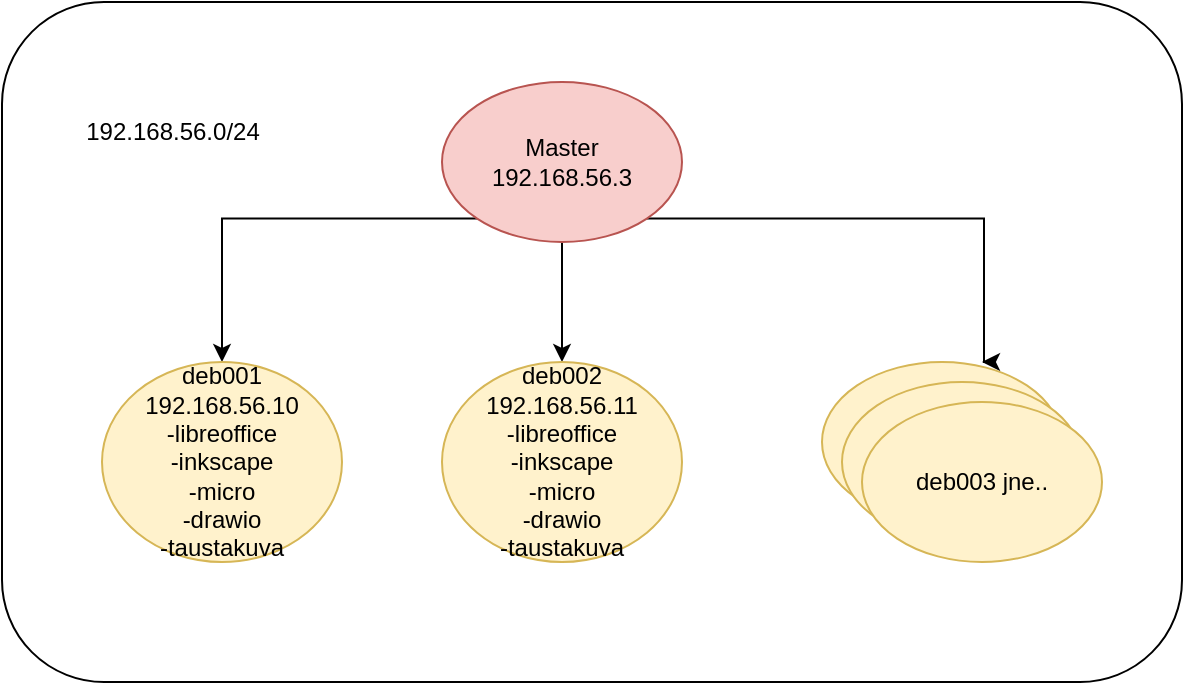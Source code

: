 <?xml version="1.0" encoding="UTF-8"?>
<mxfile version="21.2.8" type="device">
  <diagram name="Sivu-1" id="GurSkTZBgXiNe9PRlgQp">
    <mxGraphModel dx="864" dy="516" grid="1" gridSize="10" guides="1" tooltips="1" connect="1" arrows="1" fold="1" page="1" pageScale="1" pageWidth="1600" pageHeight="900" math="0" shadow="0">
      <root>
        <mxCell id="0" />
        <mxCell id="1" parent="0" />
        <mxCell id="o7K9_4LPWd06fztLhNUD-8" value="" style="rounded=1;whiteSpace=wrap;html=1;" parent="1" vertex="1">
          <mxGeometry x="130" y="50" width="590" height="340" as="geometry" />
        </mxCell>
        <mxCell id="o7K9_4LPWd06fztLhNUD-9" value="192.168.56.0/24" style="text;html=1;align=center;verticalAlign=middle;resizable=0;points=[];autosize=1;strokeColor=none;fillColor=none;" parent="1" vertex="1">
          <mxGeometry x="160" y="100" width="110" height="30" as="geometry" />
        </mxCell>
        <mxCell id="o7K9_4LPWd06fztLhNUD-19" style="edgeStyle=orthogonalEdgeStyle;rounded=0;orthogonalLoop=1;jettySize=auto;html=1;exitX=0;exitY=1;exitDx=0;exitDy=0;" parent="1" source="o7K9_4LPWd06fztLhNUD-10" target="o7K9_4LPWd06fztLhNUD-11" edge="1">
          <mxGeometry relative="1" as="geometry" />
        </mxCell>
        <mxCell id="o7K9_4LPWd06fztLhNUD-20" style="edgeStyle=orthogonalEdgeStyle;rounded=0;orthogonalLoop=1;jettySize=auto;html=1;exitX=0.5;exitY=1;exitDx=0;exitDy=0;" parent="1" source="o7K9_4LPWd06fztLhNUD-10" target="o7K9_4LPWd06fztLhNUD-12" edge="1">
          <mxGeometry relative="1" as="geometry">
            <Array as="points">
              <mxPoint x="410" y="230" />
              <mxPoint x="410" y="230" />
            </Array>
          </mxGeometry>
        </mxCell>
        <mxCell id="o7K9_4LPWd06fztLhNUD-21" style="edgeStyle=orthogonalEdgeStyle;rounded=0;orthogonalLoop=1;jettySize=auto;html=1;exitX=1;exitY=1;exitDx=0;exitDy=0;" parent="1" source="o7K9_4LPWd06fztLhNUD-10" edge="1">
          <mxGeometry relative="1" as="geometry">
            <mxPoint x="620" y="230" as="targetPoint" />
            <Array as="points">
              <mxPoint x="621" y="158" />
            </Array>
          </mxGeometry>
        </mxCell>
        <mxCell id="o7K9_4LPWd06fztLhNUD-10" value="Master&lt;br&gt;192.168.56.3" style="ellipse;whiteSpace=wrap;html=1;fillColor=#f8cecc;strokeColor=#b85450;" parent="1" vertex="1">
          <mxGeometry x="350" y="90" width="120" height="80" as="geometry" />
        </mxCell>
        <mxCell id="o7K9_4LPWd06fztLhNUD-11" value="deb001&lt;br&gt;192.168.56.10&lt;br&gt;-libreoffice&lt;br&gt;-inkscape&lt;br&gt;-micro&lt;br&gt;-drawio&lt;br&gt;-taustakuva" style="ellipse;whiteSpace=wrap;html=1;fillColor=#fff2cc;strokeColor=#d6b656;" parent="1" vertex="1">
          <mxGeometry x="180" y="230" width="120" height="100" as="geometry" />
        </mxCell>
        <mxCell id="o7K9_4LPWd06fztLhNUD-12" value="deb002&lt;br&gt;192.168.56.11&lt;br&gt;-libreoffice&lt;br&gt;-inkscape&lt;br&gt;-micro&lt;br&gt;-drawio&lt;br&gt;-taustakuva" style="ellipse;whiteSpace=wrap;html=1;fillColor=#fff2cc;strokeColor=#d6b656;" parent="1" vertex="1">
          <mxGeometry x="350" y="230" width="120" height="100" as="geometry" />
        </mxCell>
        <mxCell id="o7K9_4LPWd06fztLhNUD-13" value="deb003 jne.." style="ellipse;whiteSpace=wrap;html=1;fillColor=#fff2cc;strokeColor=#d6b656;" parent="1" vertex="1">
          <mxGeometry x="540" y="230" width="120" height="80" as="geometry" />
        </mxCell>
        <mxCell id="o7K9_4LPWd06fztLhNUD-16" value="deb003 jne.." style="ellipse;whiteSpace=wrap;html=1;fillColor=#fff2cc;strokeColor=#d6b656;" parent="1" vertex="1">
          <mxGeometry x="550" y="240" width="120" height="80" as="geometry" />
        </mxCell>
        <mxCell id="o7K9_4LPWd06fztLhNUD-18" value="deb003 jne.." style="ellipse;whiteSpace=wrap;html=1;fillColor=#fff2cc;strokeColor=#d6b656;" parent="1" vertex="1">
          <mxGeometry x="560" y="250" width="120" height="80" as="geometry" />
        </mxCell>
      </root>
    </mxGraphModel>
  </diagram>
</mxfile>
